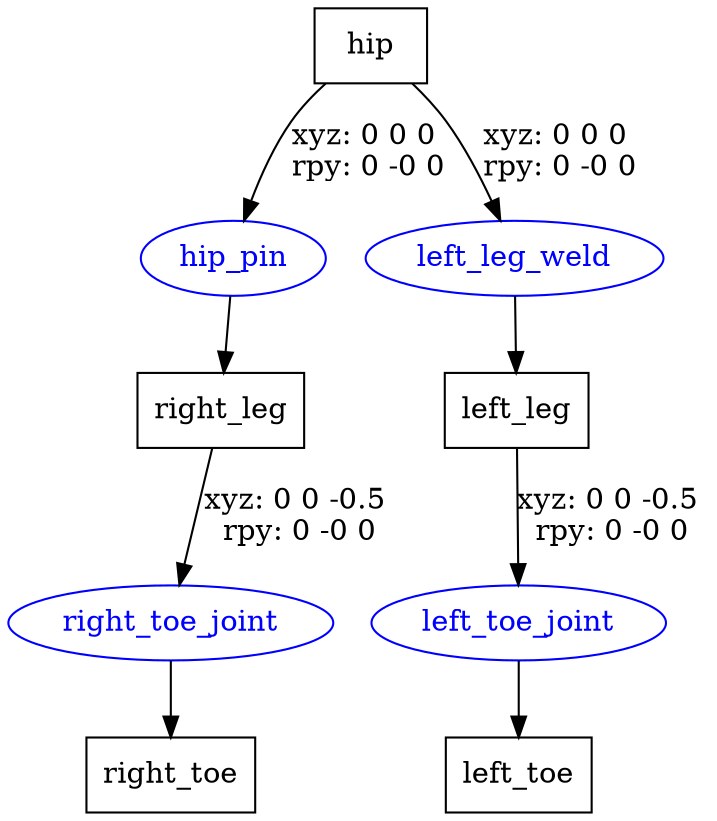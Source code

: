 digraph G {
node [shape=box];
"hip" [label="hip"];
"right_leg" [label="right_leg"];
"right_toe" [label="right_toe"];
"left_leg" [label="left_leg"];
"left_toe" [label="left_toe"];
node [shape=ellipse, color=blue, fontcolor=blue];
"hip" -> "hip_pin" [label="xyz: 0 0 0 \nrpy: 0 -0 0"]
"hip_pin" -> "right_leg"
"right_leg" -> "right_toe_joint" [label="xyz: 0 0 -0.5 \nrpy: 0 -0 0"]
"right_toe_joint" -> "right_toe"
"hip" -> "left_leg_weld" [label="xyz: 0 0 0 \nrpy: 0 -0 0"]
"left_leg_weld" -> "left_leg"
"left_leg" -> "left_toe_joint" [label="xyz: 0 0 -0.5 \nrpy: 0 -0 0"]
"left_toe_joint" -> "left_toe"
}
